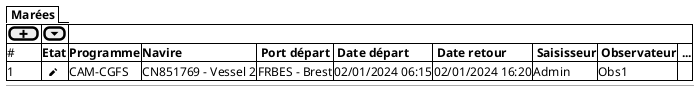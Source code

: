 @startsalt
{

  {/ <b> Marées   }


	{#
      [ <&plus>] | [<&caret-bottom>]
      # | <b>Etat | <b>Programme     | <b>Navire   | <b> Port départ | <b> Date départ | <b> Date retour | <b> Saisisseur |<b> Observateur | <b> ...
      1 | <b>  <&pencil> | CAM-CGFS         | CN851769 - Vessel 2 | FRBES - Brest | 02/01/2024 06:15 | 02/01/2024 16:20 | Admin | Obs1 |
    }

  --

}
@endsalt
